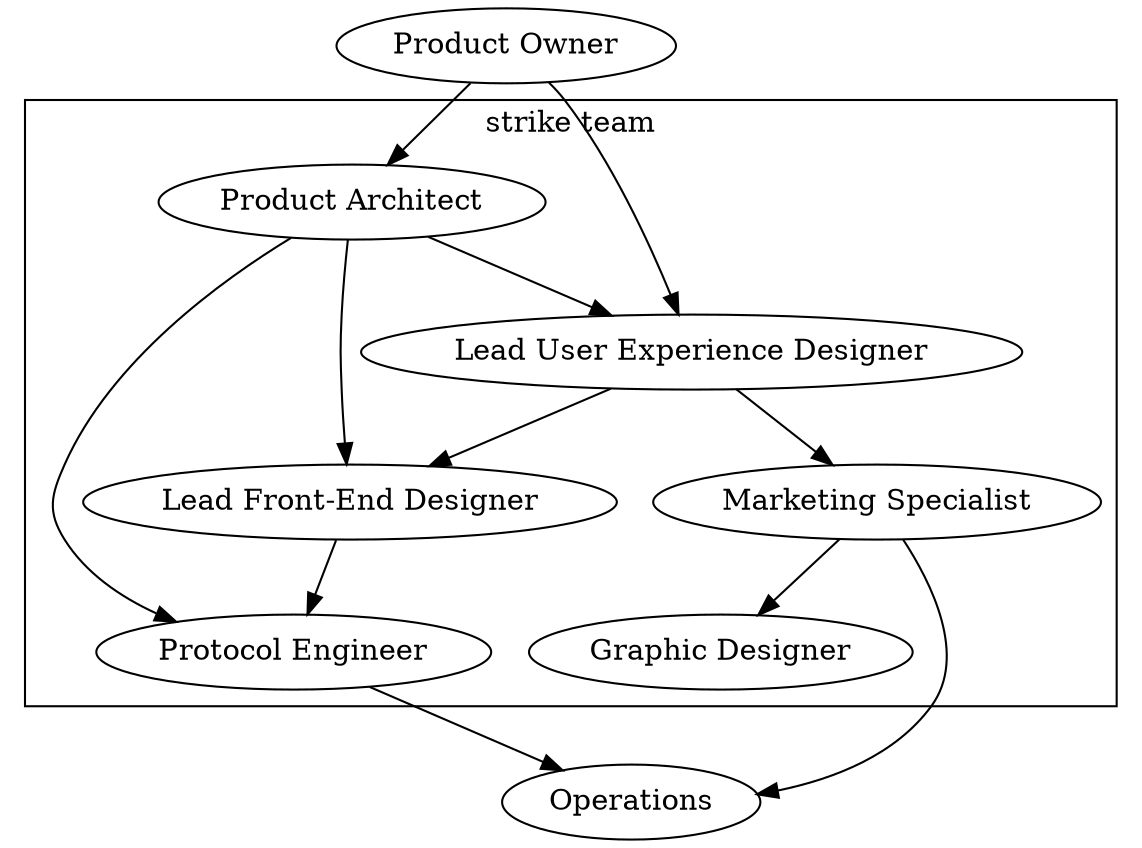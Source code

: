 digraph Promethean {
  "Product Owner"
  "Product Architect"
  "Lead User Experience Designer"
  "Lead Front-End Designer"
  "Protocol Engineer"
  "Marketing Specialist"
  "Graphic Designer"
  
  "Product Owner" -> {
    "Product Architect"
    "Lead User Experience Designer"
  }

  "Product Architect" -> "Lead User Experience Designer"
  "Lead User Experience Designer" -> "Marketing Specialist"
  
  subgraph cluster_internal {
    label = "strike team"
  
    "Lead User Experience Designer" -> "Lead Front-End Designer"
    "Marketing Specialist" -> "Graphic Designer"

    "Product Architect" -> {
      "Lead Front-End Designer" -> {
        "Protocol Engineer"
      }
    }
  }

  # deploy
  "Marketing Specialist" -> "Operations"
  "Protocol Engineer" -> "Operations"

}
